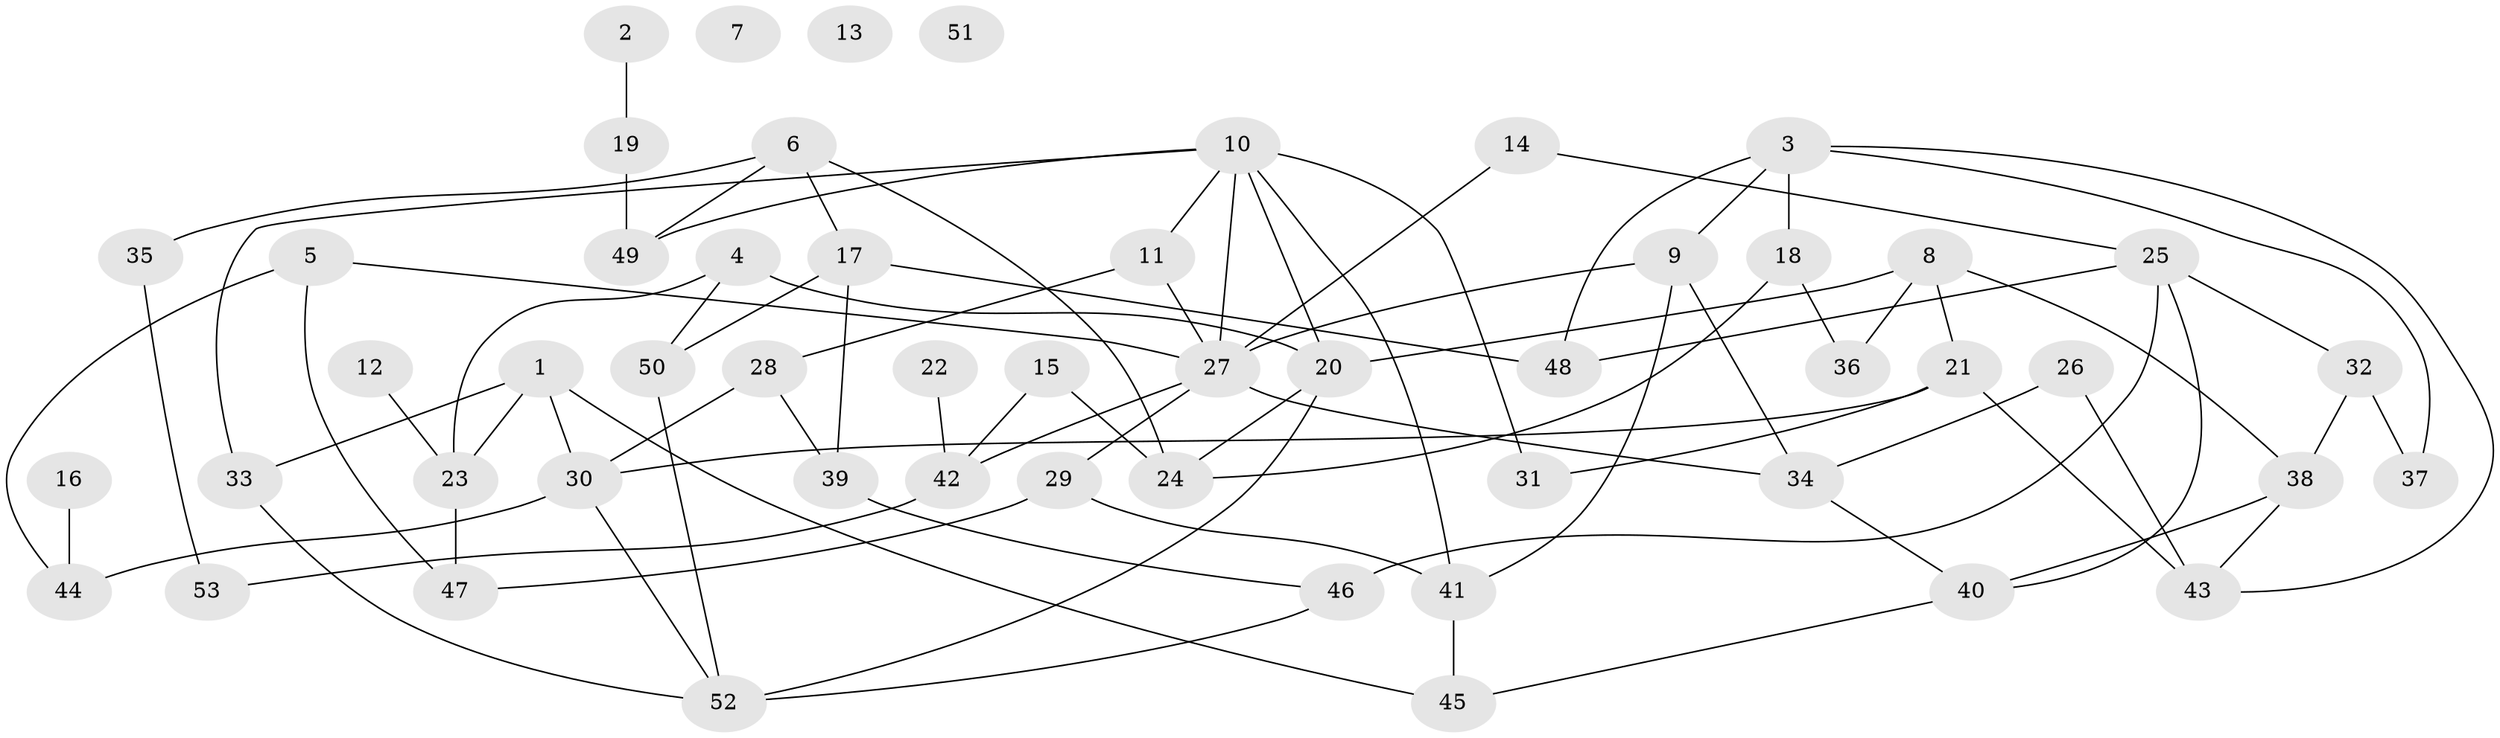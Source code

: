 // coarse degree distribution, {4: 0.25, 6: 0.16666666666666666, 7: 0.08333333333333333, 3: 0.20833333333333334, 1: 0.125, 2: 0.08333333333333333, 10: 0.041666666666666664, 8: 0.041666666666666664}
// Generated by graph-tools (version 1.1) at 2025/35/03/04/25 23:35:51]
// undirected, 53 vertices, 83 edges
graph export_dot {
  node [color=gray90,style=filled];
  1;
  2;
  3;
  4;
  5;
  6;
  7;
  8;
  9;
  10;
  11;
  12;
  13;
  14;
  15;
  16;
  17;
  18;
  19;
  20;
  21;
  22;
  23;
  24;
  25;
  26;
  27;
  28;
  29;
  30;
  31;
  32;
  33;
  34;
  35;
  36;
  37;
  38;
  39;
  40;
  41;
  42;
  43;
  44;
  45;
  46;
  47;
  48;
  49;
  50;
  51;
  52;
  53;
  1 -- 23;
  1 -- 30;
  1 -- 33;
  1 -- 45;
  2 -- 19;
  3 -- 9;
  3 -- 18;
  3 -- 37;
  3 -- 43;
  3 -- 48;
  4 -- 20;
  4 -- 23;
  4 -- 50;
  5 -- 27;
  5 -- 44;
  5 -- 47;
  6 -- 17;
  6 -- 24;
  6 -- 35;
  6 -- 49;
  8 -- 20;
  8 -- 21;
  8 -- 36;
  8 -- 38;
  9 -- 27;
  9 -- 34;
  9 -- 41;
  10 -- 11;
  10 -- 20;
  10 -- 27;
  10 -- 31;
  10 -- 33;
  10 -- 41;
  10 -- 49;
  11 -- 27;
  11 -- 28;
  12 -- 23;
  14 -- 25;
  14 -- 27;
  15 -- 24;
  15 -- 42;
  16 -- 44;
  17 -- 39;
  17 -- 48;
  17 -- 50;
  18 -- 24;
  18 -- 36;
  19 -- 49;
  20 -- 24;
  20 -- 52;
  21 -- 30;
  21 -- 31;
  21 -- 43;
  22 -- 42;
  23 -- 47;
  25 -- 32;
  25 -- 40;
  25 -- 46;
  25 -- 48;
  26 -- 34;
  26 -- 43;
  27 -- 29;
  27 -- 34;
  27 -- 42;
  28 -- 30;
  28 -- 39;
  29 -- 41;
  29 -- 47;
  30 -- 44;
  30 -- 52;
  32 -- 37;
  32 -- 38;
  33 -- 52;
  34 -- 40;
  35 -- 53;
  38 -- 40;
  38 -- 43;
  39 -- 46;
  40 -- 45;
  41 -- 45;
  42 -- 53;
  46 -- 52;
  50 -- 52;
}
